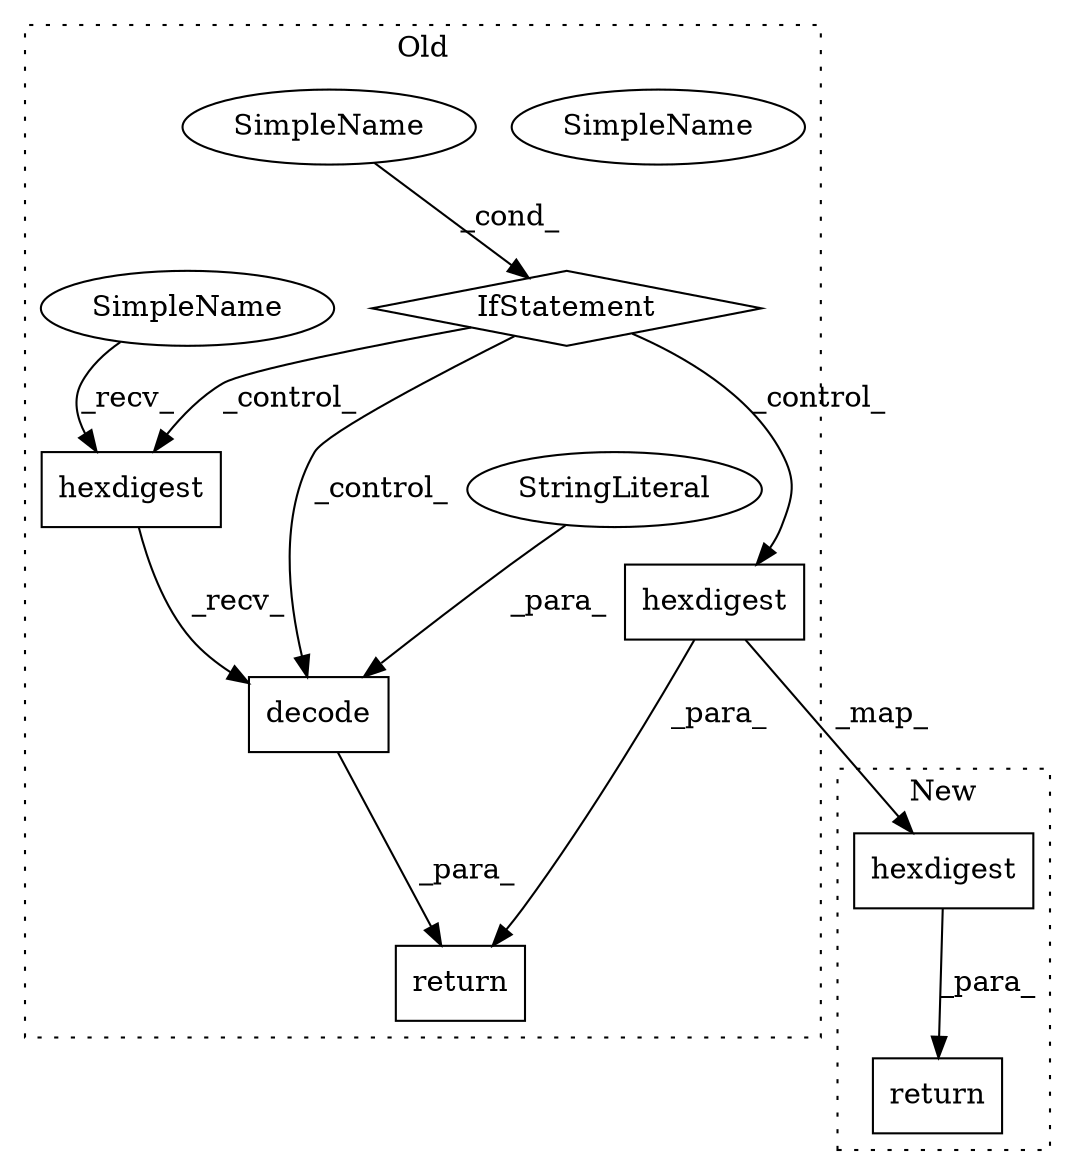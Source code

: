 digraph G {
subgraph cluster0 {
1 [label="hexdigest" a="32" s="1542" l="11" shape="box"];
4 [label="return" a="41" s="1521" l="7" shape="box"];
5 [label="hexdigest" a="32" s="1563" l="11" shape="box"];
6 [label="decode" a="32" s="1575,1589" l="7,1" shape="box"];
7 [label="StringLiteral" a="45" s="1582" l="7" shape="ellipse"];
8 [label="IfStatement" a="25" s="1532" l="3" shape="diamond"];
9 [label="SimpleName" a="42" s="1529" l="3" shape="ellipse"];
10 [label="SimpleName" a="42" s="1529" l="3" shape="ellipse"];
11 [label="SimpleName" a="42" s="1556" l="6" shape="ellipse"];
label = "Old";
style="dotted";
}
subgraph cluster1 {
2 [label="hexdigest" a="32" s="1510" l="11" shape="box"];
3 [label="return" a="41" s="1496" l="7" shape="box"];
label = "New";
style="dotted";
}
1 -> 4 [label="_para_"];
1 -> 2 [label="_map_"];
2 -> 3 [label="_para_"];
5 -> 6 [label="_recv_"];
6 -> 4 [label="_para_"];
7 -> 6 [label="_para_"];
8 -> 1 [label="_control_"];
8 -> 6 [label="_control_"];
8 -> 5 [label="_control_"];
10 -> 8 [label="_cond_"];
11 -> 5 [label="_recv_"];
}